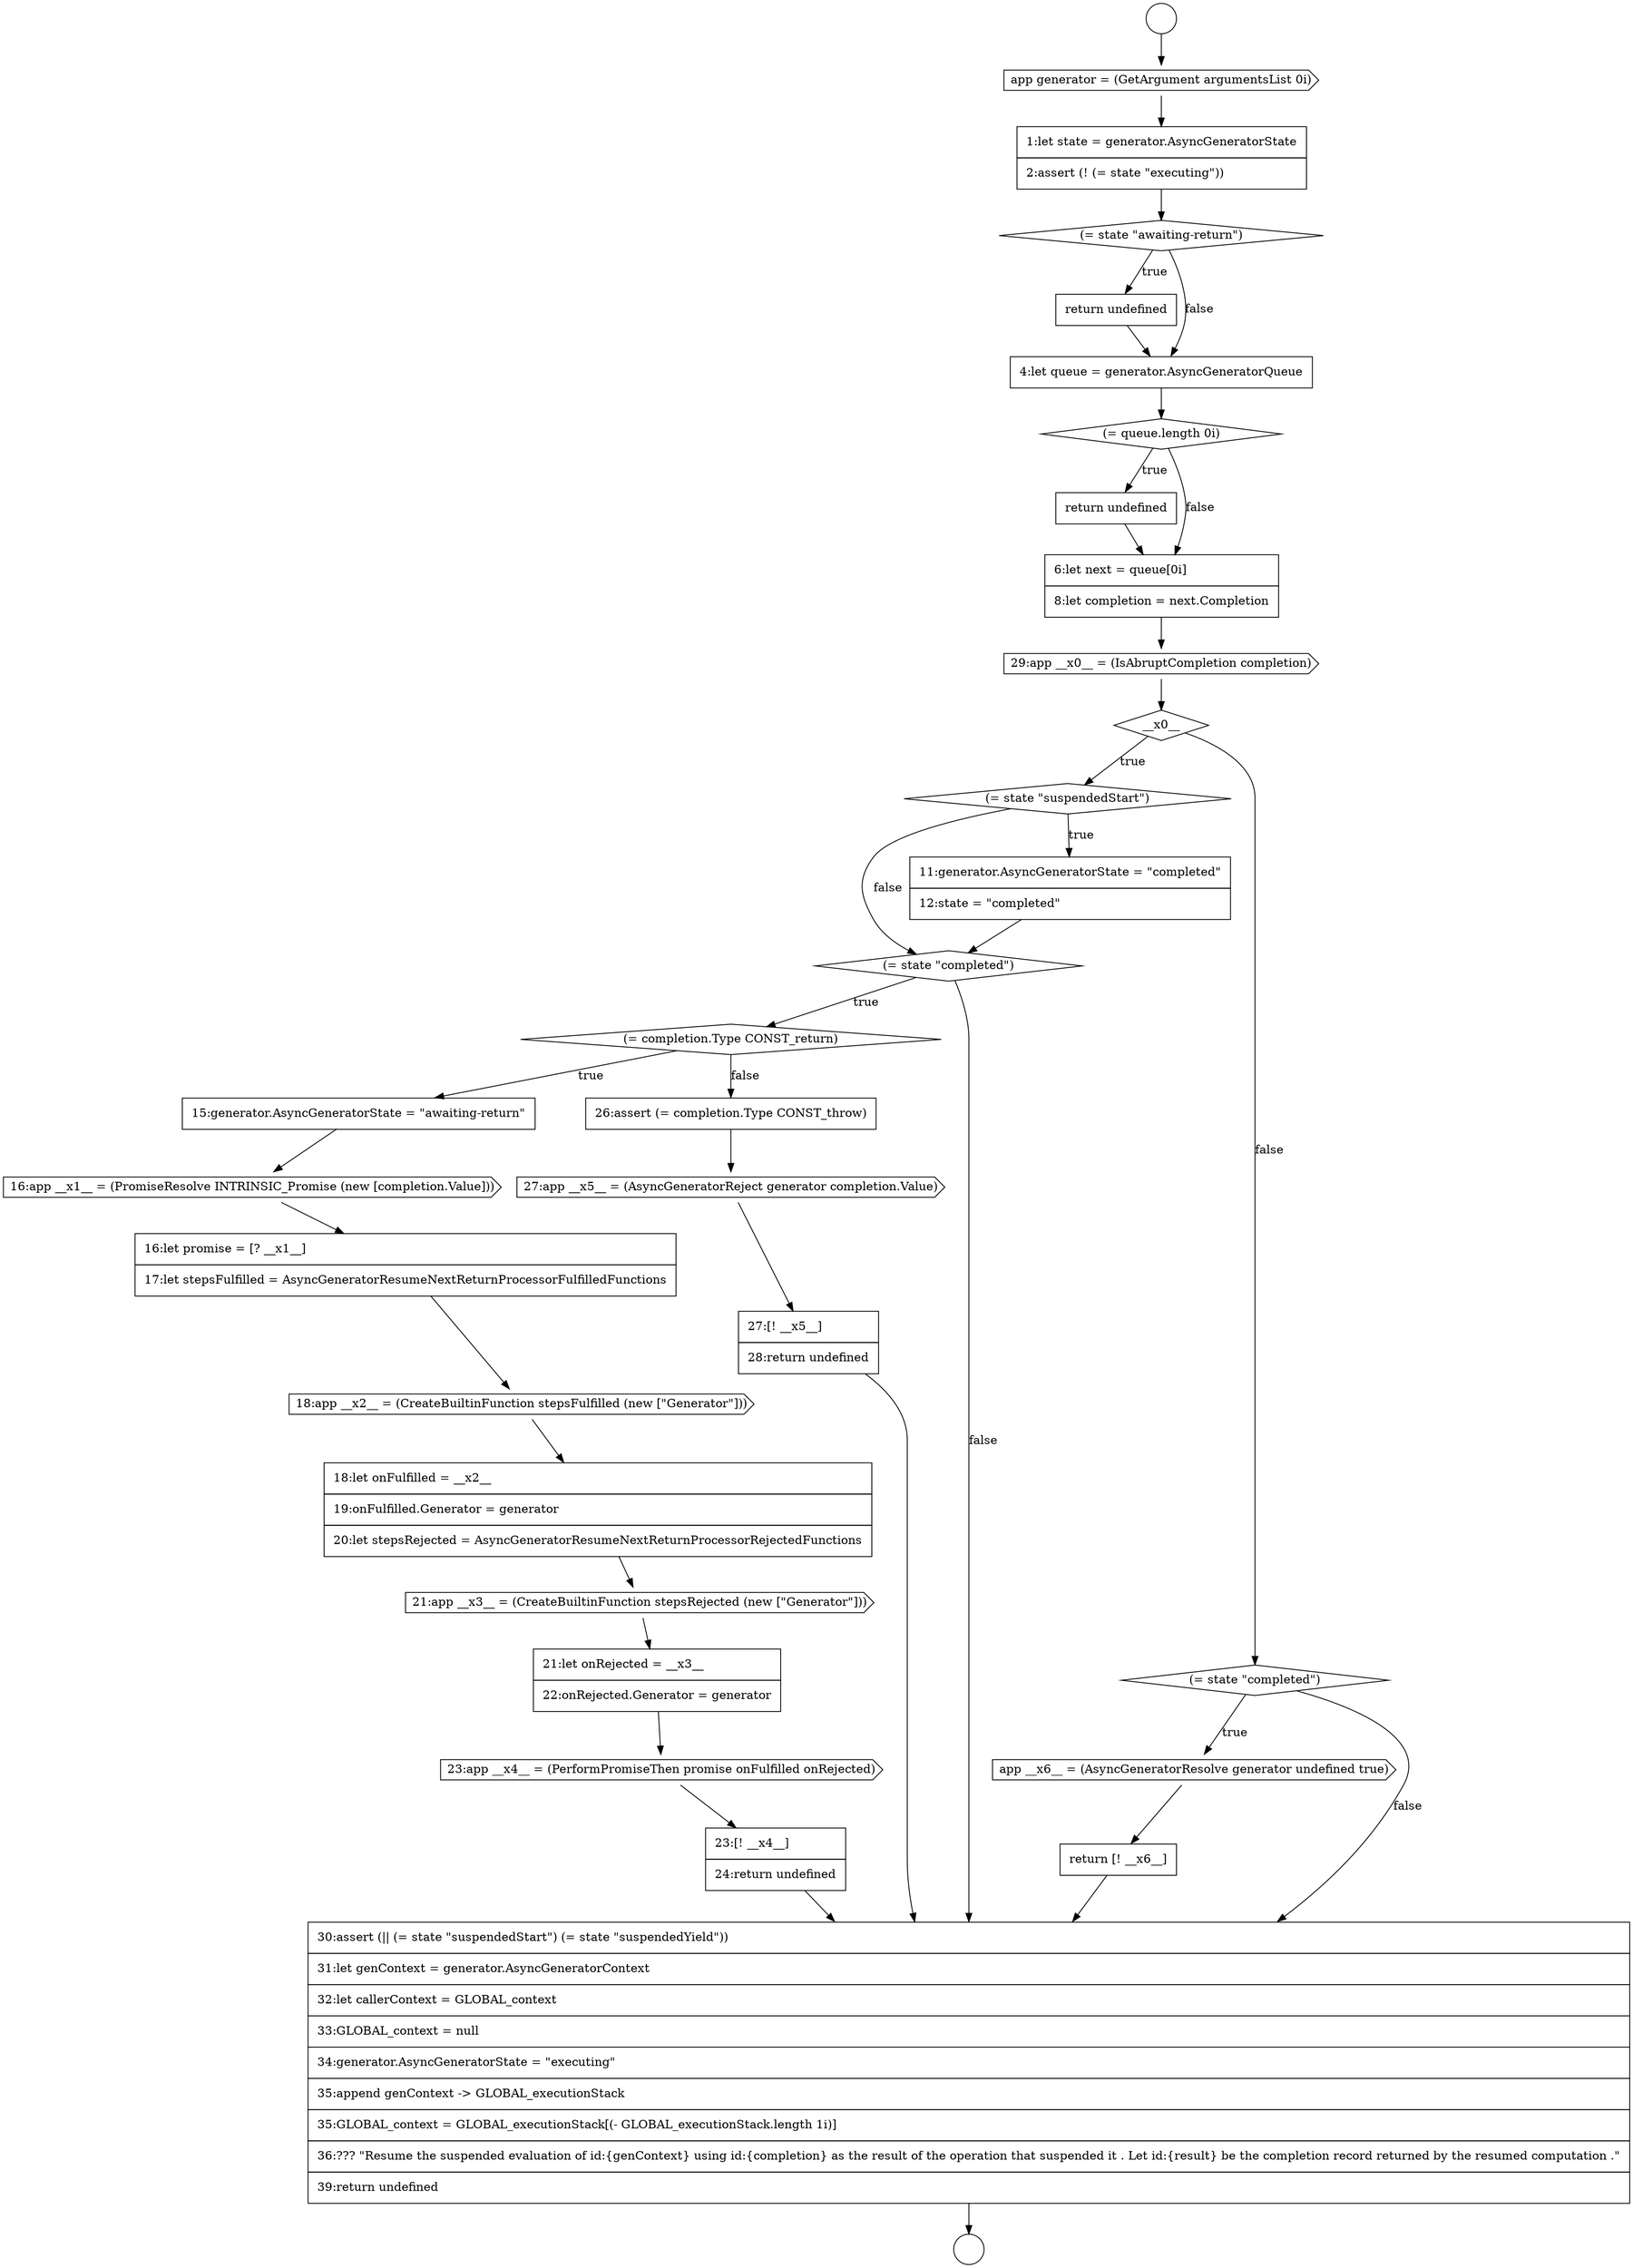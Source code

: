 digraph {
  node17639 [shape=diamond, label=<<font color="black">(= state &quot;suspendedStart&quot;)</font>> color="black" fillcolor="white" style=filled]
  node17645 [shape=none, margin=0, label=<<font color="black">
    <table border="0" cellborder="1" cellspacing="0" cellpadding="10">
      <tr><td align="left">16:let promise = [? __x1__]</td></tr>
      <tr><td align="left">17:let stepsFulfilled = AsyncGeneratorResumeNextReturnProcessorFulfilledFunctions</td></tr>
    </table>
  </font>> color="black" fillcolor="white" style=filled]
  node17638 [shape=diamond, label=<<font color="black">__x0__</font>> color="black" fillcolor="white" style=filled]
  node17643 [shape=none, margin=0, label=<<font color="black">
    <table border="0" cellborder="1" cellspacing="0" cellpadding="10">
      <tr><td align="left">15:generator.AsyncGeneratorState = &quot;awaiting-return&quot;</td></tr>
    </table>
  </font>> color="black" fillcolor="white" style=filled]
  node17647 [shape=none, margin=0, label=<<font color="black">
    <table border="0" cellborder="1" cellspacing="0" cellpadding="10">
      <tr><td align="left">18:let onFulfilled = __x2__</td></tr>
      <tr><td align="left">19:onFulfilled.Generator = generator</td></tr>
      <tr><td align="left">20:let stepsRejected = AsyncGeneratorResumeNextReturnProcessorRejectedFunctions</td></tr>
    </table>
  </font>> color="black" fillcolor="white" style=filled]
  node17632 [shape=none, margin=0, label=<<font color="black">
    <table border="0" cellborder="1" cellspacing="0" cellpadding="10">
      <tr><td align="left">return undefined</td></tr>
    </table>
  </font>> color="black" fillcolor="white" style=filled]
  node17656 [shape=cds, label=<<font color="black">app __x6__ = (AsyncGeneratorResolve generator undefined true)</font>> color="black" fillcolor="white" style=filled]
  node17641 [shape=diamond, label=<<font color="black">(= state &quot;completed&quot;)</font>> color="black" fillcolor="white" style=filled]
  node17652 [shape=none, margin=0, label=<<font color="black">
    <table border="0" cellborder="1" cellspacing="0" cellpadding="10">
      <tr><td align="left">26:assert (= completion.Type CONST_throw)</td></tr>
    </table>
  </font>> color="black" fillcolor="white" style=filled]
  node17630 [shape=none, margin=0, label=<<font color="black">
    <table border="0" cellborder="1" cellspacing="0" cellpadding="10">
      <tr><td align="left">1:let state = generator.AsyncGeneratorState</td></tr>
      <tr><td align="left">2:assert (! (= state &quot;executing&quot;))</td></tr>
    </table>
  </font>> color="black" fillcolor="white" style=filled]
  node17635 [shape=none, margin=0, label=<<font color="black">
    <table border="0" cellborder="1" cellspacing="0" cellpadding="10">
      <tr><td align="left">return undefined</td></tr>
    </table>
  </font>> color="black" fillcolor="white" style=filled]
  node17633 [shape=none, margin=0, label=<<font color="black">
    <table border="0" cellborder="1" cellspacing="0" cellpadding="10">
      <tr><td align="left">4:let queue = generator.AsyncGeneratorQueue</td></tr>
    </table>
  </font>> color="black" fillcolor="white" style=filled]
  node17627 [shape=circle label=" " color="black" fillcolor="white" style=filled]
  node17655 [shape=diamond, label=<<font color="black">(= state &quot;completed&quot;)</font>> color="black" fillcolor="white" style=filled]
  node17642 [shape=diamond, label=<<font color="black">(= completion.Type CONST_return)</font>> color="black" fillcolor="white" style=filled]
  node17631 [shape=diamond, label=<<font color="black">(= state &quot;awaiting-return&quot;)</font>> color="black" fillcolor="white" style=filled]
  node17651 [shape=none, margin=0, label=<<font color="black">
    <table border="0" cellborder="1" cellspacing="0" cellpadding="10">
      <tr><td align="left">23:[! __x4__]</td></tr>
      <tr><td align="left">24:return undefined</td></tr>
    </table>
  </font>> color="black" fillcolor="white" style=filled]
  node17646 [shape=cds, label=<<font color="black">18:app __x2__ = (CreateBuiltinFunction stepsFulfilled (new [&quot;Generator&quot;]))</font>> color="black" fillcolor="white" style=filled]
  node17654 [shape=none, margin=0, label=<<font color="black">
    <table border="0" cellborder="1" cellspacing="0" cellpadding="10">
      <tr><td align="left">27:[! __x5__]</td></tr>
      <tr><td align="left">28:return undefined</td></tr>
    </table>
  </font>> color="black" fillcolor="white" style=filled]
  node17628 [shape=circle label=" " color="black" fillcolor="white" style=filled]
  node17637 [shape=cds, label=<<font color="black">29:app __x0__ = (IsAbruptCompletion completion)</font>> color="black" fillcolor="white" style=filled]
  node17650 [shape=cds, label=<<font color="black">23:app __x4__ = (PerformPromiseThen promise onFulfilled onRejected)</font>> color="black" fillcolor="white" style=filled]
  node17657 [shape=none, margin=0, label=<<font color="black">
    <table border="0" cellborder="1" cellspacing="0" cellpadding="10">
      <tr><td align="left">return [! __x6__]</td></tr>
    </table>
  </font>> color="black" fillcolor="white" style=filled]
  node17640 [shape=none, margin=0, label=<<font color="black">
    <table border="0" cellborder="1" cellspacing="0" cellpadding="10">
      <tr><td align="left">11:generator.AsyncGeneratorState = &quot;completed&quot;</td></tr>
      <tr><td align="left">12:state = &quot;completed&quot;</td></tr>
    </table>
  </font>> color="black" fillcolor="white" style=filled]
  node17653 [shape=cds, label=<<font color="black">27:app __x5__ = (AsyncGeneratorReject generator completion.Value)</font>> color="black" fillcolor="white" style=filled]
  node17644 [shape=cds, label=<<font color="black">16:app __x1__ = (PromiseResolve INTRINSIC_Promise (new [completion.Value]))</font>> color="black" fillcolor="white" style=filled]
  node17649 [shape=none, margin=0, label=<<font color="black">
    <table border="0" cellborder="1" cellspacing="0" cellpadding="10">
      <tr><td align="left">21:let onRejected = __x3__</td></tr>
      <tr><td align="left">22:onRejected.Generator = generator</td></tr>
    </table>
  </font>> color="black" fillcolor="white" style=filled]
  node17648 [shape=cds, label=<<font color="black">21:app __x3__ = (CreateBuiltinFunction stepsRejected (new [&quot;Generator&quot;]))</font>> color="black" fillcolor="white" style=filled]
  node17629 [shape=cds, label=<<font color="black">app generator = (GetArgument argumentsList 0i)</font>> color="black" fillcolor="white" style=filled]
  node17658 [shape=none, margin=0, label=<<font color="black">
    <table border="0" cellborder="1" cellspacing="0" cellpadding="10">
      <tr><td align="left">30:assert (|| (= state &quot;suspendedStart&quot;) (= state &quot;suspendedYield&quot;))</td></tr>
      <tr><td align="left">31:let genContext = generator.AsyncGeneratorContext</td></tr>
      <tr><td align="left">32:let callerContext = GLOBAL_context</td></tr>
      <tr><td align="left">33:GLOBAL_context = null</td></tr>
      <tr><td align="left">34:generator.AsyncGeneratorState = &quot;executing&quot;</td></tr>
      <tr><td align="left">35:append genContext -&gt; GLOBAL_executionStack</td></tr>
      <tr><td align="left">35:GLOBAL_context = GLOBAL_executionStack[(- GLOBAL_executionStack.length 1i)]</td></tr>
      <tr><td align="left">36:??? &quot;Resume the suspended evaluation of id:{genContext} using id:{completion} as the result of the operation that suspended it . Let id:{result} be the completion record returned by the resumed computation .&quot;</td></tr>
      <tr><td align="left">39:return undefined</td></tr>
    </table>
  </font>> color="black" fillcolor="white" style=filled]
  node17636 [shape=none, margin=0, label=<<font color="black">
    <table border="0" cellborder="1" cellspacing="0" cellpadding="10">
      <tr><td align="left">6:let next = queue[0i]</td></tr>
      <tr><td align="left">8:let completion = next.Completion</td></tr>
    </table>
  </font>> color="black" fillcolor="white" style=filled]
  node17634 [shape=diamond, label=<<font color="black">(= queue.length 0i)</font>> color="black" fillcolor="white" style=filled]
  node17635 -> node17636 [ color="black"]
  node17645 -> node17646 [ color="black"]
  node17658 -> node17628 [ color="black"]
  node17654 -> node17658 [ color="black"]
  node17630 -> node17631 [ color="black"]
  node17653 -> node17654 [ color="black"]
  node17640 -> node17641 [ color="black"]
  node17639 -> node17640 [label=<<font color="black">true</font>> color="black"]
  node17639 -> node17641 [label=<<font color="black">false</font>> color="black"]
  node17652 -> node17653 [ color="black"]
  node17633 -> node17634 [ color="black"]
  node17650 -> node17651 [ color="black"]
  node17651 -> node17658 [ color="black"]
  node17631 -> node17632 [label=<<font color="black">true</font>> color="black"]
  node17631 -> node17633 [label=<<font color="black">false</font>> color="black"]
  node17647 -> node17648 [ color="black"]
  node17656 -> node17657 [ color="black"]
  node17637 -> node17638 [ color="black"]
  node17632 -> node17633 [ color="black"]
  node17643 -> node17644 [ color="black"]
  node17646 -> node17647 [ color="black"]
  node17657 -> node17658 [ color="black"]
  node17629 -> node17630 [ color="black"]
  node17648 -> node17649 [ color="black"]
  node17641 -> node17642 [label=<<font color="black">true</font>> color="black"]
  node17641 -> node17658 [label=<<font color="black">false</font>> color="black"]
  node17649 -> node17650 [ color="black"]
  node17638 -> node17639 [label=<<font color="black">true</font>> color="black"]
  node17638 -> node17655 [label=<<font color="black">false</font>> color="black"]
  node17642 -> node17643 [label=<<font color="black">true</font>> color="black"]
  node17642 -> node17652 [label=<<font color="black">false</font>> color="black"]
  node17644 -> node17645 [ color="black"]
  node17634 -> node17635 [label=<<font color="black">true</font>> color="black"]
  node17634 -> node17636 [label=<<font color="black">false</font>> color="black"]
  node17627 -> node17629 [ color="black"]
  node17636 -> node17637 [ color="black"]
  node17655 -> node17656 [label=<<font color="black">true</font>> color="black"]
  node17655 -> node17658 [label=<<font color="black">false</font>> color="black"]
}
